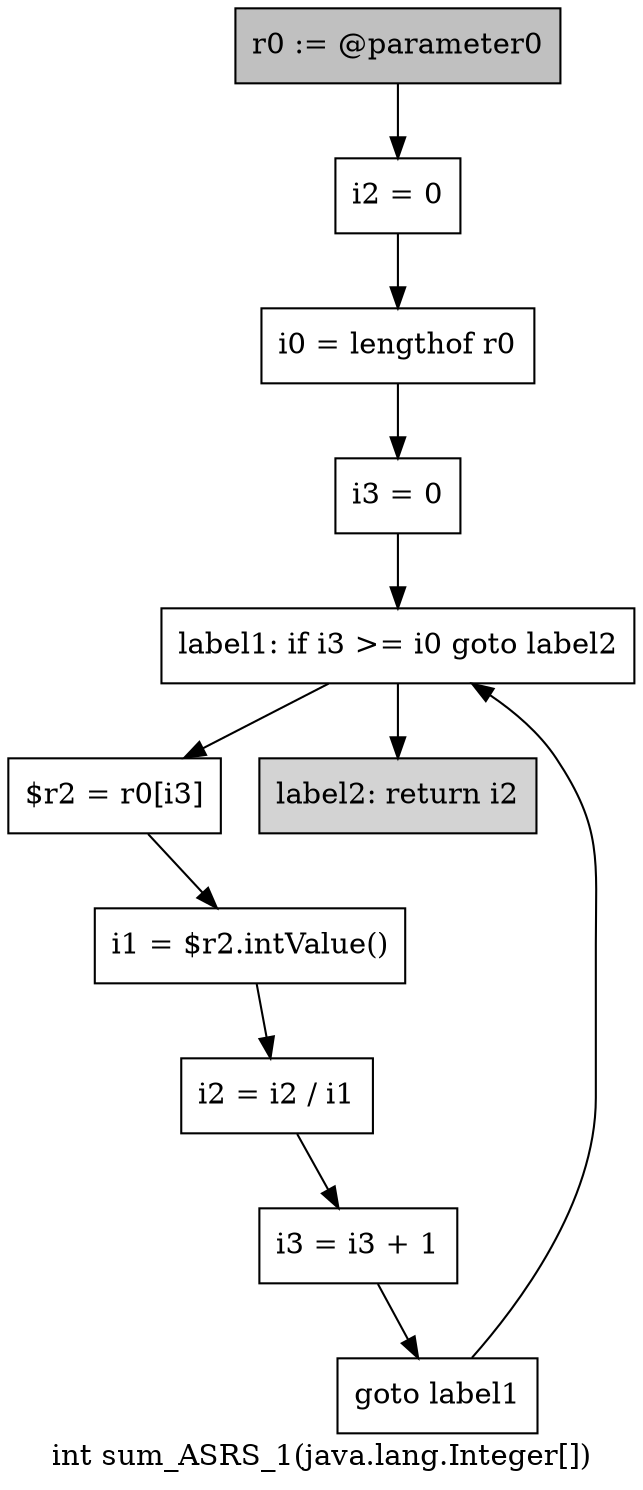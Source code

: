 digraph "int sum_ASRS_1(java.lang.Integer[])" {
    label="int sum_ASRS_1(java.lang.Integer[])";
    node [shape=box];
    "0" [style=filled,fillcolor=gray,label="r0 := @parameter0",];
    "1" [label="i2 = 0",];
    "0"->"1";
    "2" [label="i0 = lengthof r0",];
    "1"->"2";
    "3" [label="i3 = 0",];
    "2"->"3";
    "4" [label="label1: if i3 >= i0 goto label2",];
    "3"->"4";
    "5" [label="$r2 = r0[i3]",];
    "4"->"5";
    "10" [style=filled,fillcolor=lightgray,label="label2: return i2",];
    "4"->"10";
    "6" [label="i1 = $r2.intValue()",];
    "5"->"6";
    "7" [label="i2 = i2 / i1",];
    "6"->"7";
    "8" [label="i3 = i3 + 1",];
    "7"->"8";
    "9" [label="goto label1",];
    "8"->"9";
    "9"->"4";
}
